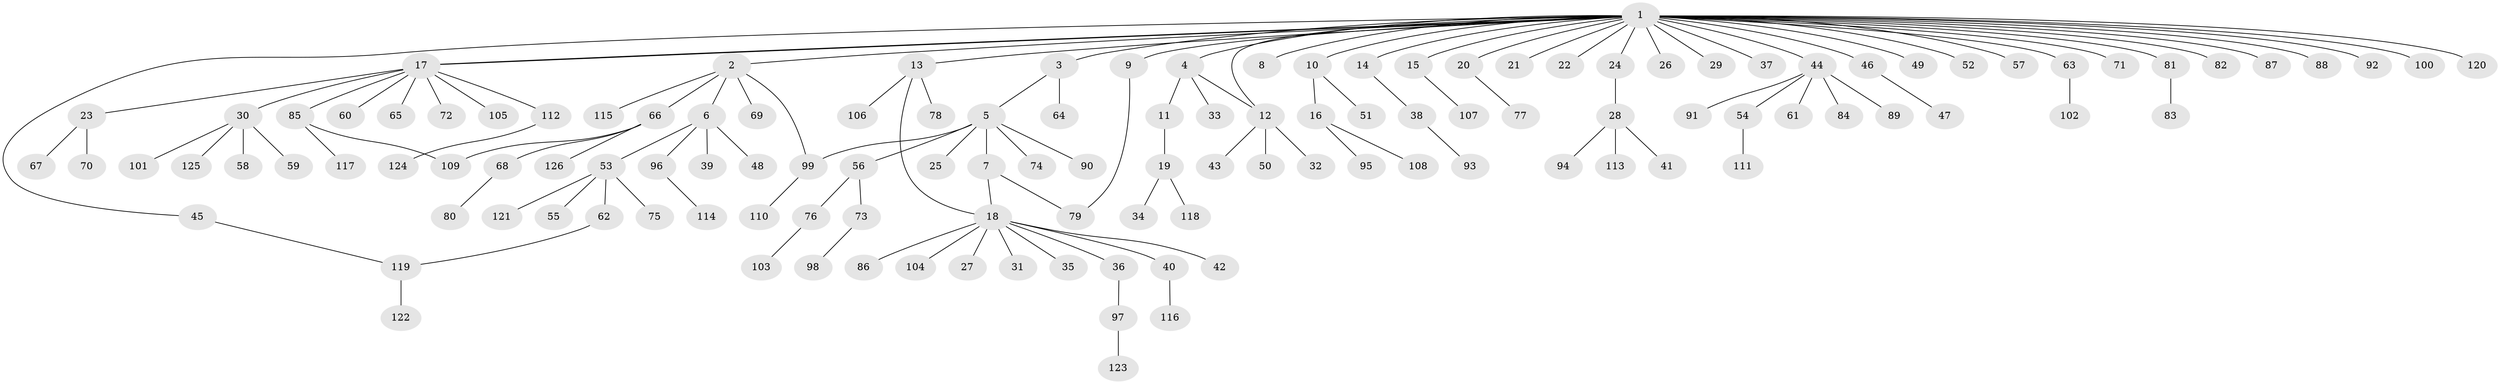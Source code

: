 // Generated by graph-tools (version 1.1) at 2025/25/03/09/25 03:25:53]
// undirected, 126 vertices, 132 edges
graph export_dot {
graph [start="1"]
  node [color=gray90,style=filled];
  1;
  2;
  3;
  4;
  5;
  6;
  7;
  8;
  9;
  10;
  11;
  12;
  13;
  14;
  15;
  16;
  17;
  18;
  19;
  20;
  21;
  22;
  23;
  24;
  25;
  26;
  27;
  28;
  29;
  30;
  31;
  32;
  33;
  34;
  35;
  36;
  37;
  38;
  39;
  40;
  41;
  42;
  43;
  44;
  45;
  46;
  47;
  48;
  49;
  50;
  51;
  52;
  53;
  54;
  55;
  56;
  57;
  58;
  59;
  60;
  61;
  62;
  63;
  64;
  65;
  66;
  67;
  68;
  69;
  70;
  71;
  72;
  73;
  74;
  75;
  76;
  77;
  78;
  79;
  80;
  81;
  82;
  83;
  84;
  85;
  86;
  87;
  88;
  89;
  90;
  91;
  92;
  93;
  94;
  95;
  96;
  97;
  98;
  99;
  100;
  101;
  102;
  103;
  104;
  105;
  106;
  107;
  108;
  109;
  110;
  111;
  112;
  113;
  114;
  115;
  116;
  117;
  118;
  119;
  120;
  121;
  122;
  123;
  124;
  125;
  126;
  1 -- 2;
  1 -- 3;
  1 -- 4;
  1 -- 8;
  1 -- 9;
  1 -- 10;
  1 -- 12;
  1 -- 13;
  1 -- 14;
  1 -- 15;
  1 -- 17;
  1 -- 17;
  1 -- 20;
  1 -- 21;
  1 -- 22;
  1 -- 24;
  1 -- 26;
  1 -- 29;
  1 -- 37;
  1 -- 44;
  1 -- 45;
  1 -- 46;
  1 -- 49;
  1 -- 52;
  1 -- 57;
  1 -- 63;
  1 -- 71;
  1 -- 81;
  1 -- 82;
  1 -- 87;
  1 -- 88;
  1 -- 92;
  1 -- 100;
  1 -- 120;
  2 -- 6;
  2 -- 66;
  2 -- 69;
  2 -- 99;
  2 -- 115;
  3 -- 5;
  3 -- 64;
  4 -- 11;
  4 -- 12;
  4 -- 33;
  5 -- 7;
  5 -- 25;
  5 -- 56;
  5 -- 74;
  5 -- 90;
  5 -- 99;
  6 -- 39;
  6 -- 48;
  6 -- 53;
  6 -- 96;
  7 -- 18;
  7 -- 79;
  9 -- 79;
  10 -- 16;
  10 -- 51;
  11 -- 19;
  12 -- 32;
  12 -- 43;
  12 -- 50;
  13 -- 18;
  13 -- 78;
  13 -- 106;
  14 -- 38;
  15 -- 107;
  16 -- 95;
  16 -- 108;
  17 -- 23;
  17 -- 30;
  17 -- 60;
  17 -- 65;
  17 -- 72;
  17 -- 85;
  17 -- 105;
  17 -- 112;
  18 -- 27;
  18 -- 31;
  18 -- 35;
  18 -- 36;
  18 -- 40;
  18 -- 42;
  18 -- 86;
  18 -- 104;
  19 -- 34;
  19 -- 118;
  20 -- 77;
  23 -- 67;
  23 -- 70;
  24 -- 28;
  28 -- 41;
  28 -- 94;
  28 -- 113;
  30 -- 58;
  30 -- 59;
  30 -- 101;
  30 -- 125;
  36 -- 97;
  38 -- 93;
  40 -- 116;
  44 -- 54;
  44 -- 61;
  44 -- 84;
  44 -- 89;
  44 -- 91;
  45 -- 119;
  46 -- 47;
  53 -- 55;
  53 -- 62;
  53 -- 75;
  53 -- 121;
  54 -- 111;
  56 -- 73;
  56 -- 76;
  62 -- 119;
  63 -- 102;
  66 -- 68;
  66 -- 109;
  66 -- 126;
  68 -- 80;
  73 -- 98;
  76 -- 103;
  81 -- 83;
  85 -- 109;
  85 -- 117;
  96 -- 114;
  97 -- 123;
  99 -- 110;
  112 -- 124;
  119 -- 122;
}
